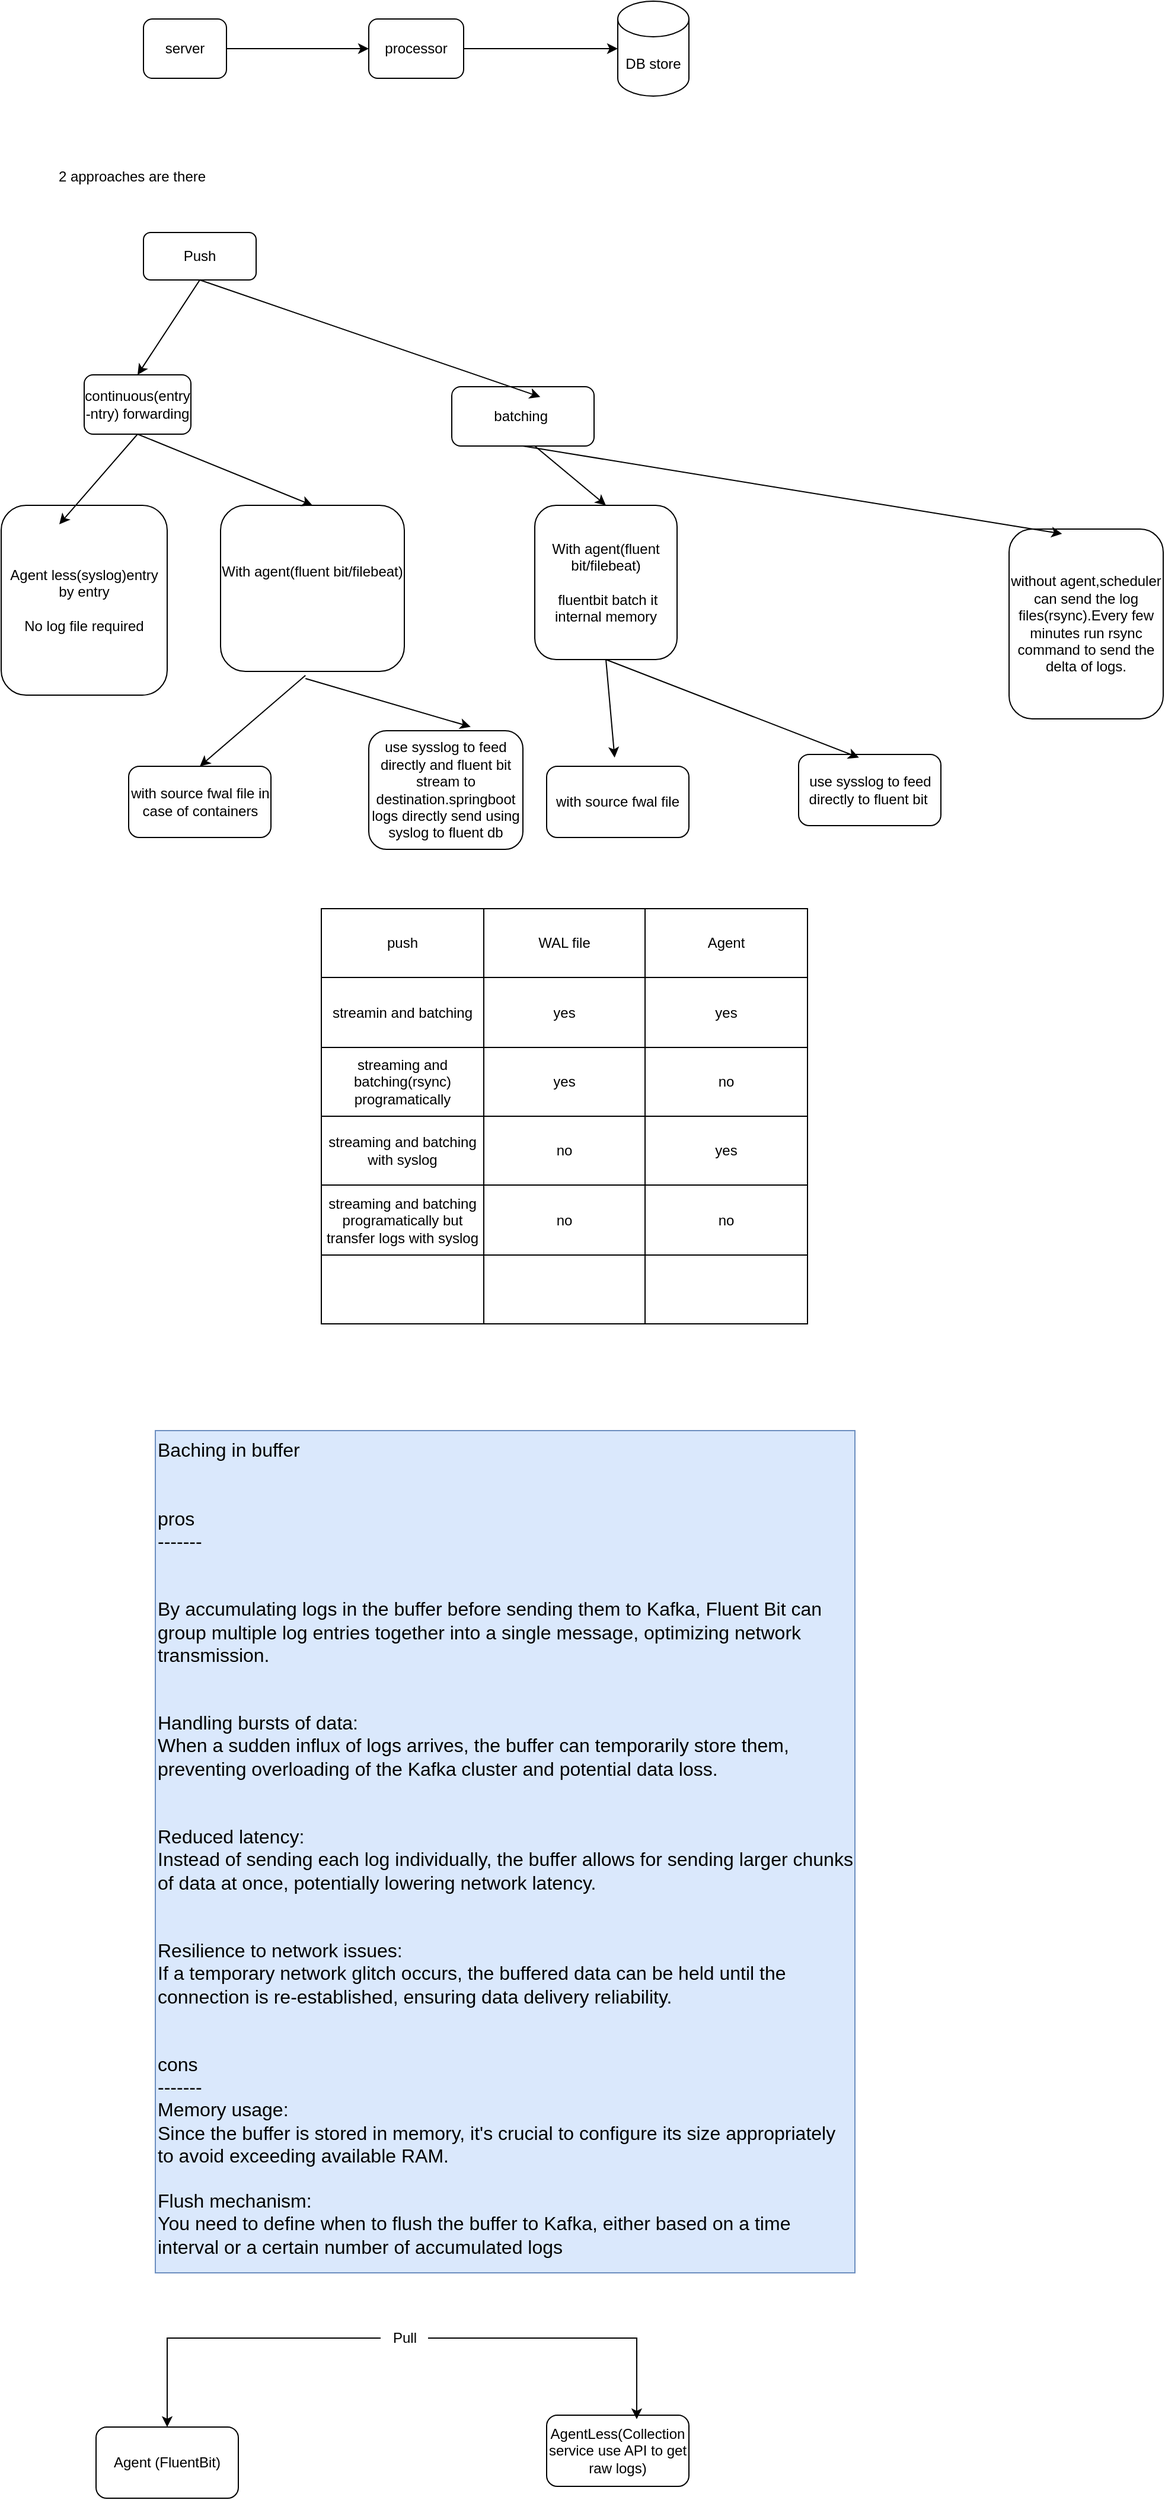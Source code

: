 <mxfile version="26.0.5">
  <diagram name="Page-1" id="b7o0Ur9a8SSX0Grqy8F7">
    <mxGraphModel dx="794" dy="412" grid="1" gridSize="10" guides="1" tooltips="1" connect="1" arrows="1" fold="1" page="1" pageScale="1" pageWidth="2300" pageHeight="2300" math="0" shadow="0">
      <root>
        <mxCell id="0" />
        <mxCell id="1" parent="0" />
        <mxCell id="wBfVcKOulfDH1Hx5HX3t-4" style="edgeStyle=orthogonalEdgeStyle;rounded=0;orthogonalLoop=1;jettySize=auto;html=1;entryX=0;entryY=0.5;entryDx=0;entryDy=0;" parent="1" source="wBfVcKOulfDH1Hx5HX3t-1" target="wBfVcKOulfDH1Hx5HX3t-2" edge="1">
          <mxGeometry relative="1" as="geometry" />
        </mxCell>
        <mxCell id="wBfVcKOulfDH1Hx5HX3t-1" value="server" style="rounded=1;whiteSpace=wrap;html=1;" parent="1" vertex="1">
          <mxGeometry x="140" y="60" width="70" height="50" as="geometry" />
        </mxCell>
        <mxCell id="wBfVcKOulfDH1Hx5HX3t-2" value="processor" style="rounded=1;whiteSpace=wrap;html=1;" parent="1" vertex="1">
          <mxGeometry x="330" y="60" width="80" height="50" as="geometry" />
        </mxCell>
        <mxCell id="wBfVcKOulfDH1Hx5HX3t-3" value="DB store" style="shape=cylinder3;whiteSpace=wrap;html=1;boundedLbl=1;backgroundOutline=1;size=15;" parent="1" vertex="1">
          <mxGeometry x="540" y="45" width="60" height="80" as="geometry" />
        </mxCell>
        <mxCell id="wBfVcKOulfDH1Hx5HX3t-5" style="edgeStyle=orthogonalEdgeStyle;rounded=0;orthogonalLoop=1;jettySize=auto;html=1;entryX=0;entryY=0.5;entryDx=0;entryDy=0;entryPerimeter=0;" parent="1" source="wBfVcKOulfDH1Hx5HX3t-2" target="wBfVcKOulfDH1Hx5HX3t-3" edge="1">
          <mxGeometry relative="1" as="geometry" />
        </mxCell>
        <mxCell id="wBfVcKOulfDH1Hx5HX3t-6" value="2 approaches are there" style="text;html=1;align=center;verticalAlign=middle;resizable=0;points=[];autosize=1;strokeColor=none;fillColor=none;" parent="1" vertex="1">
          <mxGeometry x="55" y="178" width="150" height="30" as="geometry" />
        </mxCell>
        <mxCell id="wBfVcKOulfDH1Hx5HX3t-7" value="Push" style="rounded=1;whiteSpace=wrap;html=1;" parent="1" vertex="1">
          <mxGeometry x="140" y="240" width="95" height="40" as="geometry" />
        </mxCell>
        <mxCell id="wBfVcKOulfDH1Hx5HX3t-9" value="continuous(entry -ntry) forwarding" style="rounded=1;whiteSpace=wrap;html=1;" parent="1" vertex="1">
          <mxGeometry x="90" y="360" width="90" height="50" as="geometry" />
        </mxCell>
        <mxCell id="wBfVcKOulfDH1Hx5HX3t-10" value="batching&amp;nbsp;" style="rounded=1;whiteSpace=wrap;html=1;" parent="1" vertex="1">
          <mxGeometry x="400" y="370" width="120" height="50" as="geometry" />
        </mxCell>
        <mxCell id="wBfVcKOulfDH1Hx5HX3t-11" value="Agent less(syslog)entry by entry&lt;div&gt;&lt;br&gt;&lt;/div&gt;&lt;div&gt;No log file required&lt;/div&gt;" style="rounded=1;whiteSpace=wrap;html=1;" parent="1" vertex="1">
          <mxGeometry x="20" y="470" width="140" height="160" as="geometry" />
        </mxCell>
        <mxCell id="wBfVcKOulfDH1Hx5HX3t-12" value="With agent(fluent bit/filebeat)&lt;div&gt;&lt;span style=&quot;background-color: transparent; color: light-dark(rgb(0, 0, 0), rgb(255, 255, 255));&quot;&gt;&lt;br&gt;&lt;/span&gt;&lt;/div&gt;&lt;div&gt;&lt;span style=&quot;background-color: transparent; color: light-dark(rgb(0, 0, 0), rgb(255, 255, 255));&quot;&gt;&amp;nbsp;&lt;/span&gt;&lt;/div&gt;" style="rounded=1;whiteSpace=wrap;html=1;" parent="1" vertex="1">
          <mxGeometry x="205" y="470" width="155" height="140" as="geometry" />
        </mxCell>
        <mxCell id="wBfVcKOulfDH1Hx5HX3t-14" value="" style="endArrow=classic;html=1;rounded=0;exitX=0.5;exitY=1;exitDx=0;exitDy=0;entryX=0.35;entryY=0.1;entryDx=0;entryDy=0;entryPerimeter=0;" parent="1" source="wBfVcKOulfDH1Hx5HX3t-9" target="wBfVcKOulfDH1Hx5HX3t-11" edge="1">
          <mxGeometry width="50" height="50" relative="1" as="geometry">
            <mxPoint x="380" y="380" as="sourcePoint" />
            <mxPoint x="430" y="330" as="targetPoint" />
          </mxGeometry>
        </mxCell>
        <mxCell id="wBfVcKOulfDH1Hx5HX3t-15" value="" style="endArrow=classic;html=1;rounded=0;exitX=0.5;exitY=1;exitDx=0;exitDy=0;entryX=0.5;entryY=0;entryDx=0;entryDy=0;" parent="1" source="wBfVcKOulfDH1Hx5HX3t-9" target="wBfVcKOulfDH1Hx5HX3t-12" edge="1">
          <mxGeometry width="50" height="50" relative="1" as="geometry">
            <mxPoint x="380" y="380" as="sourcePoint" />
            <mxPoint x="430" y="330" as="targetPoint" />
          </mxGeometry>
        </mxCell>
        <mxCell id="wBfVcKOulfDH1Hx5HX3t-16" value="" style="endArrow=classic;html=1;rounded=0;exitX=0.5;exitY=1;exitDx=0;exitDy=0;entryX=0.5;entryY=0;entryDx=0;entryDy=0;" parent="1" source="wBfVcKOulfDH1Hx5HX3t-7" target="wBfVcKOulfDH1Hx5HX3t-9" edge="1">
          <mxGeometry width="50" height="50" relative="1" as="geometry">
            <mxPoint x="400" y="370" as="sourcePoint" />
            <mxPoint x="450" y="320" as="targetPoint" />
          </mxGeometry>
        </mxCell>
        <mxCell id="wBfVcKOulfDH1Hx5HX3t-17" value="" style="endArrow=classic;html=1;rounded=0;exitX=0.5;exitY=1;exitDx=0;exitDy=0;entryX=0.622;entryY=0.173;entryDx=0;entryDy=0;entryPerimeter=0;" parent="1" source="wBfVcKOulfDH1Hx5HX3t-7" target="wBfVcKOulfDH1Hx5HX3t-10" edge="1">
          <mxGeometry width="50" height="50" relative="1" as="geometry">
            <mxPoint x="400" y="370" as="sourcePoint" />
            <mxPoint x="450" y="320" as="targetPoint" />
          </mxGeometry>
        </mxCell>
        <mxCell id="wBfVcKOulfDH1Hx5HX3t-20" value="With agent(fluent bit/filebeat)&lt;div&gt;&lt;span style=&quot;background-color: transparent; color: light-dark(rgb(0, 0, 0), rgb(255, 255, 255));&quot;&gt;&lt;br&gt;&lt;/span&gt;&lt;/div&gt;&lt;div&gt;&lt;span style=&quot;background-color: transparent; color: light-dark(rgb(0, 0, 0), rgb(255, 255, 255));&quot;&gt;&amp;nbsp;fluentbit batch it internal memory&lt;/span&gt;&lt;/div&gt;" style="rounded=1;whiteSpace=wrap;html=1;" parent="1" vertex="1">
          <mxGeometry x="470" y="470" width="120" height="130" as="geometry" />
        </mxCell>
        <mxCell id="wBfVcKOulfDH1Hx5HX3t-26" value="without agent,scheduler can send the log files(rsync).Every few minutes run rsync command to send the delta of logs." style="rounded=1;whiteSpace=wrap;html=1;" parent="1" vertex="1">
          <mxGeometry x="870" y="490" width="130" height="160" as="geometry" />
        </mxCell>
        <mxCell id="wBfVcKOulfDH1Hx5HX3t-27" value="" style="endArrow=classic;html=1;rounded=0;exitX=0.5;exitY=1;exitDx=0;exitDy=0;entryX=0.344;entryY=0.025;entryDx=0;entryDy=0;entryPerimeter=0;" parent="1" source="wBfVcKOulfDH1Hx5HX3t-10" target="wBfVcKOulfDH1Hx5HX3t-26" edge="1">
          <mxGeometry width="50" height="50" relative="1" as="geometry">
            <mxPoint x="380" y="460" as="sourcePoint" />
            <mxPoint x="430" y="410" as="targetPoint" />
          </mxGeometry>
        </mxCell>
        <mxCell id="wBfVcKOulfDH1Hx5HX3t-28" value="with source fwal file in case of containers" style="rounded=1;whiteSpace=wrap;html=1;" parent="1" vertex="1">
          <mxGeometry x="127.5" y="690" width="120" height="60" as="geometry" />
        </mxCell>
        <mxCell id="wBfVcKOulfDH1Hx5HX3t-29" value="use sysslog to feed directly and fluent bit stream to destination.springboot logs directly send using syslog to fluent db" style="rounded=1;whiteSpace=wrap;html=1;" parent="1" vertex="1">
          <mxGeometry x="330" y="660" width="130" height="100" as="geometry" />
        </mxCell>
        <mxCell id="wBfVcKOulfDH1Hx5HX3t-30" value="" style="endArrow=classic;html=1;rounded=0;exitX=0.462;exitY=1.024;exitDx=0;exitDy=0;exitPerimeter=0;entryX=0.5;entryY=0;entryDx=0;entryDy=0;" parent="1" source="wBfVcKOulfDH1Hx5HX3t-12" target="wBfVcKOulfDH1Hx5HX3t-28" edge="1">
          <mxGeometry width="50" height="50" relative="1" as="geometry">
            <mxPoint x="440" y="590" as="sourcePoint" />
            <mxPoint x="490" y="540" as="targetPoint" />
          </mxGeometry>
        </mxCell>
        <mxCell id="wBfVcKOulfDH1Hx5HX3t-31" value="" style="endArrow=classic;html=1;rounded=0;exitX=0.462;exitY=1.043;exitDx=0;exitDy=0;exitPerimeter=0;entryX=0.661;entryY=-0.033;entryDx=0;entryDy=0;entryPerimeter=0;" parent="1" source="wBfVcKOulfDH1Hx5HX3t-12" target="wBfVcKOulfDH1Hx5HX3t-29" edge="1">
          <mxGeometry width="50" height="50" relative="1" as="geometry">
            <mxPoint x="440" y="590" as="sourcePoint" />
            <mxPoint x="490" y="540" as="targetPoint" />
          </mxGeometry>
        </mxCell>
        <mxCell id="wBfVcKOulfDH1Hx5HX3t-32" value="with source fwal file" style="rounded=1;whiteSpace=wrap;html=1;" parent="1" vertex="1">
          <mxGeometry x="480" y="690" width="120" height="60" as="geometry" />
        </mxCell>
        <mxCell id="wBfVcKOulfDH1Hx5HX3t-33" value="use sysslog to feed directly to fluent bit&amp;nbsp;" style="rounded=1;whiteSpace=wrap;html=1;" parent="1" vertex="1">
          <mxGeometry x="692.5" y="680" width="120" height="60" as="geometry" />
        </mxCell>
        <mxCell id="wBfVcKOulfDH1Hx5HX3t-34" value="" style="endArrow=classic;html=1;rounded=0;exitX=0.5;exitY=1;exitDx=0;exitDy=0;entryX=0.478;entryY=-0.122;entryDx=0;entryDy=0;entryPerimeter=0;" parent="1" source="wBfVcKOulfDH1Hx5HX3t-20" target="wBfVcKOulfDH1Hx5HX3t-32" edge="1">
          <mxGeometry width="50" height="50" relative="1" as="geometry">
            <mxPoint x="440" y="580" as="sourcePoint" />
            <mxPoint x="490" y="530" as="targetPoint" />
          </mxGeometry>
        </mxCell>
        <mxCell id="wBfVcKOulfDH1Hx5HX3t-35" value="" style="endArrow=classic;html=1;rounded=0;exitX=0.5;exitY=1;exitDx=0;exitDy=0;entryX=0.424;entryY=0.044;entryDx=0;entryDy=0;entryPerimeter=0;" parent="1" source="wBfVcKOulfDH1Hx5HX3t-20" target="wBfVcKOulfDH1Hx5HX3t-33" edge="1">
          <mxGeometry width="50" height="50" relative="1" as="geometry">
            <mxPoint x="440" y="580" as="sourcePoint" />
            <mxPoint x="490" y="530" as="targetPoint" />
          </mxGeometry>
        </mxCell>
        <mxCell id="wBfVcKOulfDH1Hx5HX3t-36" value="" style="endArrow=classic;html=1;rounded=0;entryX=0.5;entryY=0;entryDx=0;entryDy=0;" parent="1" target="wBfVcKOulfDH1Hx5HX3t-20" edge="1">
          <mxGeometry width="50" height="50" relative="1" as="geometry">
            <mxPoint x="470" y="420" as="sourcePoint" />
            <mxPoint x="490" y="530" as="targetPoint" />
          </mxGeometry>
        </mxCell>
        <mxCell id="wBfVcKOulfDH1Hx5HX3t-54" value="" style="shape=table;startSize=0;container=1;collapsible=0;childLayout=tableLayout;" parent="1" vertex="1">
          <mxGeometry x="290" y="810" width="410" height="350" as="geometry" />
        </mxCell>
        <mxCell id="wBfVcKOulfDH1Hx5HX3t-55" value="" style="shape=tableRow;horizontal=0;startSize=0;swimlaneHead=0;swimlaneBody=0;strokeColor=inherit;top=0;left=0;bottom=0;right=0;collapsible=0;dropTarget=0;fillColor=none;points=[[0,0.5],[1,0.5]];portConstraint=eastwest;" parent="wBfVcKOulfDH1Hx5HX3t-54" vertex="1">
          <mxGeometry width="410" height="58" as="geometry" />
        </mxCell>
        <mxCell id="wBfVcKOulfDH1Hx5HX3t-56" value="push" style="shape=partialRectangle;html=1;whiteSpace=wrap;connectable=0;strokeColor=inherit;overflow=hidden;fillColor=none;top=0;left=0;bottom=0;right=0;pointerEvents=1;" parent="wBfVcKOulfDH1Hx5HX3t-55" vertex="1">
          <mxGeometry width="137" height="58" as="geometry">
            <mxRectangle width="137" height="58" as="alternateBounds" />
          </mxGeometry>
        </mxCell>
        <mxCell id="wBfVcKOulfDH1Hx5HX3t-57" value="WAL file" style="shape=partialRectangle;html=1;whiteSpace=wrap;connectable=0;strokeColor=inherit;overflow=hidden;fillColor=none;top=0;left=0;bottom=0;right=0;pointerEvents=1;" parent="wBfVcKOulfDH1Hx5HX3t-55" vertex="1">
          <mxGeometry x="137" width="136" height="58" as="geometry">
            <mxRectangle width="136" height="58" as="alternateBounds" />
          </mxGeometry>
        </mxCell>
        <mxCell id="wBfVcKOulfDH1Hx5HX3t-58" value="Agent" style="shape=partialRectangle;html=1;whiteSpace=wrap;connectable=0;strokeColor=inherit;overflow=hidden;fillColor=none;top=0;left=0;bottom=0;right=0;pointerEvents=1;" parent="wBfVcKOulfDH1Hx5HX3t-55" vertex="1">
          <mxGeometry x="273" width="137" height="58" as="geometry">
            <mxRectangle width="137" height="58" as="alternateBounds" />
          </mxGeometry>
        </mxCell>
        <mxCell id="wBfVcKOulfDH1Hx5HX3t-59" value="" style="shape=tableRow;horizontal=0;startSize=0;swimlaneHead=0;swimlaneBody=0;strokeColor=inherit;top=0;left=0;bottom=0;right=0;collapsible=0;dropTarget=0;fillColor=none;points=[[0,0.5],[1,0.5]];portConstraint=eastwest;" parent="wBfVcKOulfDH1Hx5HX3t-54" vertex="1">
          <mxGeometry y="58" width="410" height="59" as="geometry" />
        </mxCell>
        <mxCell id="wBfVcKOulfDH1Hx5HX3t-60" value="streamin and batching" style="shape=partialRectangle;html=1;whiteSpace=wrap;connectable=0;strokeColor=inherit;overflow=hidden;fillColor=none;top=0;left=0;bottom=0;right=0;pointerEvents=1;" parent="wBfVcKOulfDH1Hx5HX3t-59" vertex="1">
          <mxGeometry width="137" height="59" as="geometry">
            <mxRectangle width="137" height="59" as="alternateBounds" />
          </mxGeometry>
        </mxCell>
        <mxCell id="wBfVcKOulfDH1Hx5HX3t-61" value="yes" style="shape=partialRectangle;html=1;whiteSpace=wrap;connectable=0;strokeColor=inherit;overflow=hidden;fillColor=none;top=0;left=0;bottom=0;right=0;pointerEvents=1;" parent="wBfVcKOulfDH1Hx5HX3t-59" vertex="1">
          <mxGeometry x="137" width="136" height="59" as="geometry">
            <mxRectangle width="136" height="59" as="alternateBounds" />
          </mxGeometry>
        </mxCell>
        <mxCell id="wBfVcKOulfDH1Hx5HX3t-62" value="yes" style="shape=partialRectangle;html=1;whiteSpace=wrap;connectable=0;strokeColor=inherit;overflow=hidden;fillColor=none;top=0;left=0;bottom=0;right=0;pointerEvents=1;" parent="wBfVcKOulfDH1Hx5HX3t-59" vertex="1">
          <mxGeometry x="273" width="137" height="59" as="geometry">
            <mxRectangle width="137" height="59" as="alternateBounds" />
          </mxGeometry>
        </mxCell>
        <mxCell id="wBfVcKOulfDH1Hx5HX3t-63" value="" style="shape=tableRow;horizontal=0;startSize=0;swimlaneHead=0;swimlaneBody=0;strokeColor=inherit;top=0;left=0;bottom=0;right=0;collapsible=0;dropTarget=0;fillColor=none;points=[[0,0.5],[1,0.5]];portConstraint=eastwest;" parent="wBfVcKOulfDH1Hx5HX3t-54" vertex="1">
          <mxGeometry y="117" width="410" height="58" as="geometry" />
        </mxCell>
        <mxCell id="wBfVcKOulfDH1Hx5HX3t-64" value="streaming and batching(rsync) programatically" style="shape=partialRectangle;html=1;whiteSpace=wrap;connectable=0;strokeColor=inherit;overflow=hidden;fillColor=none;top=0;left=0;bottom=0;right=0;pointerEvents=1;" parent="wBfVcKOulfDH1Hx5HX3t-63" vertex="1">
          <mxGeometry width="137" height="58" as="geometry">
            <mxRectangle width="137" height="58" as="alternateBounds" />
          </mxGeometry>
        </mxCell>
        <mxCell id="wBfVcKOulfDH1Hx5HX3t-65" value="yes" style="shape=partialRectangle;html=1;whiteSpace=wrap;connectable=0;strokeColor=inherit;overflow=hidden;fillColor=none;top=0;left=0;bottom=0;right=0;pointerEvents=1;" parent="wBfVcKOulfDH1Hx5HX3t-63" vertex="1">
          <mxGeometry x="137" width="136" height="58" as="geometry">
            <mxRectangle width="136" height="58" as="alternateBounds" />
          </mxGeometry>
        </mxCell>
        <mxCell id="wBfVcKOulfDH1Hx5HX3t-66" value="no" style="shape=partialRectangle;html=1;whiteSpace=wrap;connectable=0;strokeColor=inherit;overflow=hidden;fillColor=none;top=0;left=0;bottom=0;right=0;pointerEvents=1;" parent="wBfVcKOulfDH1Hx5HX3t-63" vertex="1">
          <mxGeometry x="273" width="137" height="58" as="geometry">
            <mxRectangle width="137" height="58" as="alternateBounds" />
          </mxGeometry>
        </mxCell>
        <mxCell id="wBfVcKOulfDH1Hx5HX3t-67" value="" style="shape=tableRow;horizontal=0;startSize=0;swimlaneHead=0;swimlaneBody=0;strokeColor=inherit;top=0;left=0;bottom=0;right=0;collapsible=0;dropTarget=0;fillColor=none;points=[[0,0.5],[1,0.5]];portConstraint=eastwest;" parent="wBfVcKOulfDH1Hx5HX3t-54" vertex="1">
          <mxGeometry y="175" width="410" height="58" as="geometry" />
        </mxCell>
        <mxCell id="wBfVcKOulfDH1Hx5HX3t-68" value="streaming and batching with syslog" style="shape=partialRectangle;html=1;whiteSpace=wrap;connectable=0;strokeColor=inherit;overflow=hidden;fillColor=none;top=0;left=0;bottom=0;right=0;pointerEvents=1;" parent="wBfVcKOulfDH1Hx5HX3t-67" vertex="1">
          <mxGeometry width="137" height="58" as="geometry">
            <mxRectangle width="137" height="58" as="alternateBounds" />
          </mxGeometry>
        </mxCell>
        <mxCell id="wBfVcKOulfDH1Hx5HX3t-69" value="no" style="shape=partialRectangle;html=1;whiteSpace=wrap;connectable=0;strokeColor=inherit;overflow=hidden;fillColor=none;top=0;left=0;bottom=0;right=0;pointerEvents=1;" parent="wBfVcKOulfDH1Hx5HX3t-67" vertex="1">
          <mxGeometry x="137" width="136" height="58" as="geometry">
            <mxRectangle width="136" height="58" as="alternateBounds" />
          </mxGeometry>
        </mxCell>
        <mxCell id="wBfVcKOulfDH1Hx5HX3t-70" value="yes" style="shape=partialRectangle;html=1;whiteSpace=wrap;connectable=0;strokeColor=inherit;overflow=hidden;fillColor=none;top=0;left=0;bottom=0;right=0;pointerEvents=1;" parent="wBfVcKOulfDH1Hx5HX3t-67" vertex="1">
          <mxGeometry x="273" width="137" height="58" as="geometry">
            <mxRectangle width="137" height="58" as="alternateBounds" />
          </mxGeometry>
        </mxCell>
        <mxCell id="wBfVcKOulfDH1Hx5HX3t-71" value="" style="shape=tableRow;horizontal=0;startSize=0;swimlaneHead=0;swimlaneBody=0;strokeColor=inherit;top=0;left=0;bottom=0;right=0;collapsible=0;dropTarget=0;fillColor=none;points=[[0,0.5],[1,0.5]];portConstraint=eastwest;" parent="wBfVcKOulfDH1Hx5HX3t-54" vertex="1">
          <mxGeometry y="233" width="410" height="59" as="geometry" />
        </mxCell>
        <mxCell id="wBfVcKOulfDH1Hx5HX3t-72" value="streaming and batching programatically but transfer logs with syslog" style="shape=partialRectangle;html=1;whiteSpace=wrap;connectable=0;strokeColor=inherit;overflow=hidden;fillColor=none;top=0;left=0;bottom=0;right=0;pointerEvents=1;" parent="wBfVcKOulfDH1Hx5HX3t-71" vertex="1">
          <mxGeometry width="137" height="59" as="geometry">
            <mxRectangle width="137" height="59" as="alternateBounds" />
          </mxGeometry>
        </mxCell>
        <mxCell id="wBfVcKOulfDH1Hx5HX3t-73" value="no" style="shape=partialRectangle;html=1;whiteSpace=wrap;connectable=0;strokeColor=inherit;overflow=hidden;fillColor=none;top=0;left=0;bottom=0;right=0;pointerEvents=1;" parent="wBfVcKOulfDH1Hx5HX3t-71" vertex="1">
          <mxGeometry x="137" width="136" height="59" as="geometry">
            <mxRectangle width="136" height="59" as="alternateBounds" />
          </mxGeometry>
        </mxCell>
        <mxCell id="wBfVcKOulfDH1Hx5HX3t-74" value="no" style="shape=partialRectangle;html=1;whiteSpace=wrap;connectable=0;strokeColor=inherit;overflow=hidden;fillColor=none;top=0;left=0;bottom=0;right=0;pointerEvents=1;" parent="wBfVcKOulfDH1Hx5HX3t-71" vertex="1">
          <mxGeometry x="273" width="137" height="59" as="geometry">
            <mxRectangle width="137" height="59" as="alternateBounds" />
          </mxGeometry>
        </mxCell>
        <mxCell id="wBfVcKOulfDH1Hx5HX3t-75" value="" style="shape=tableRow;horizontal=0;startSize=0;swimlaneHead=0;swimlaneBody=0;strokeColor=inherit;top=0;left=0;bottom=0;right=0;collapsible=0;dropTarget=0;fillColor=none;points=[[0,0.5],[1,0.5]];portConstraint=eastwest;" parent="wBfVcKOulfDH1Hx5HX3t-54" vertex="1">
          <mxGeometry y="292" width="410" height="58" as="geometry" />
        </mxCell>
        <mxCell id="wBfVcKOulfDH1Hx5HX3t-76" value="" style="shape=partialRectangle;html=1;whiteSpace=wrap;connectable=0;strokeColor=inherit;overflow=hidden;fillColor=none;top=0;left=0;bottom=0;right=0;pointerEvents=1;" parent="wBfVcKOulfDH1Hx5HX3t-75" vertex="1">
          <mxGeometry width="137" height="58" as="geometry">
            <mxRectangle width="137" height="58" as="alternateBounds" />
          </mxGeometry>
        </mxCell>
        <mxCell id="wBfVcKOulfDH1Hx5HX3t-77" value="" style="shape=partialRectangle;html=1;whiteSpace=wrap;connectable=0;strokeColor=inherit;overflow=hidden;fillColor=none;top=0;left=0;bottom=0;right=0;pointerEvents=1;" parent="wBfVcKOulfDH1Hx5HX3t-75" vertex="1">
          <mxGeometry x="137" width="136" height="58" as="geometry">
            <mxRectangle width="136" height="58" as="alternateBounds" />
          </mxGeometry>
        </mxCell>
        <mxCell id="wBfVcKOulfDH1Hx5HX3t-78" value="" style="shape=partialRectangle;html=1;whiteSpace=wrap;connectable=0;strokeColor=inherit;overflow=hidden;fillColor=none;top=0;left=0;bottom=0;right=0;pointerEvents=1;" parent="wBfVcKOulfDH1Hx5HX3t-75" vertex="1">
          <mxGeometry x="273" width="137" height="58" as="geometry">
            <mxRectangle width="137" height="58" as="alternateBounds" />
          </mxGeometry>
        </mxCell>
        <mxCell id="qW1WvsJhELm_dd2GFhy8-1" value="Baching in buffer&#xa;&#xa;&#xa;pros&#xa;-------&#xa;&#xa;&#xa;By accumulating logs in the buffer before sending them to Kafka, Fluent Bit can group multiple log entries together into a single message, optimizing network transmission. &#xa;&#xa;&#xa;Handling bursts of data:&#xa;When a sudden influx of logs arrives, the buffer can temporarily store them, preventing overloading of the Kafka cluster and potential data loss. &#xa;&#xa;&#xa;Reduced latency:&#xa;Instead of sending each log individually, the buffer allows for sending larger chunks of data at once, potentially lowering network latency. &#xa;&#xa;&#xa;Resilience to network issues:&#xa;If a temporary network glitch occurs, the buffered data can be held until the connection is re-established, ensuring data delivery reliability.&#xa;&#xa;&#xa;cons&#xa;-------&#xa;Memory usage:&#xa;Since the buffer is stored in memory, it&#39;s crucial to configure its size appropriately to avoid exceeding available RAM.&#xa; &#xa;Flush mechanism:&#xa;You need to define when to flush the buffer to Kafka, either based on a time interval or a certain number of accumulated logs" style="text;whiteSpace=wrap;fillColor=#dae8fc;strokeColor=#6c8ebf;fontSize=16;" vertex="1" parent="1">
          <mxGeometry x="150" y="1250" width="590" height="710" as="geometry" />
        </mxCell>
        <mxCell id="qW1WvsJhELm_dd2GFhy8-5" style="edgeStyle=orthogonalEdgeStyle;rounded=0;orthogonalLoop=1;jettySize=auto;html=1;entryX=0.5;entryY=0;entryDx=0;entryDy=0;" edge="1" parent="1" source="qW1WvsJhELm_dd2GFhy8-2" target="qW1WvsJhELm_dd2GFhy8-3">
          <mxGeometry relative="1" as="geometry" />
        </mxCell>
        <mxCell id="qW1WvsJhELm_dd2GFhy8-2" value="Pull" style="text;html=1;align=center;verticalAlign=middle;resizable=0;points=[];autosize=1;strokeColor=none;fillColor=none;" vertex="1" parent="1">
          <mxGeometry x="340" y="2000" width="40" height="30" as="geometry" />
        </mxCell>
        <mxCell id="qW1WvsJhELm_dd2GFhy8-3" value="Agent (FluentBit)" style="rounded=1;whiteSpace=wrap;html=1;" vertex="1" parent="1">
          <mxGeometry x="100" y="2090" width="120" height="60" as="geometry" />
        </mxCell>
        <mxCell id="qW1WvsJhELm_dd2GFhy8-4" value="AgentLess(Collection service use API to get raw logs)" style="rounded=1;whiteSpace=wrap;html=1;" vertex="1" parent="1">
          <mxGeometry x="480" y="2080" width="120" height="60" as="geometry" />
        </mxCell>
        <mxCell id="qW1WvsJhELm_dd2GFhy8-6" style="edgeStyle=orthogonalEdgeStyle;rounded=0;orthogonalLoop=1;jettySize=auto;html=1;entryX=0.633;entryY=0.056;entryDx=0;entryDy=0;entryPerimeter=0;" edge="1" parent="1" source="qW1WvsJhELm_dd2GFhy8-2" target="qW1WvsJhELm_dd2GFhy8-4">
          <mxGeometry relative="1" as="geometry" />
        </mxCell>
      </root>
    </mxGraphModel>
  </diagram>
</mxfile>
